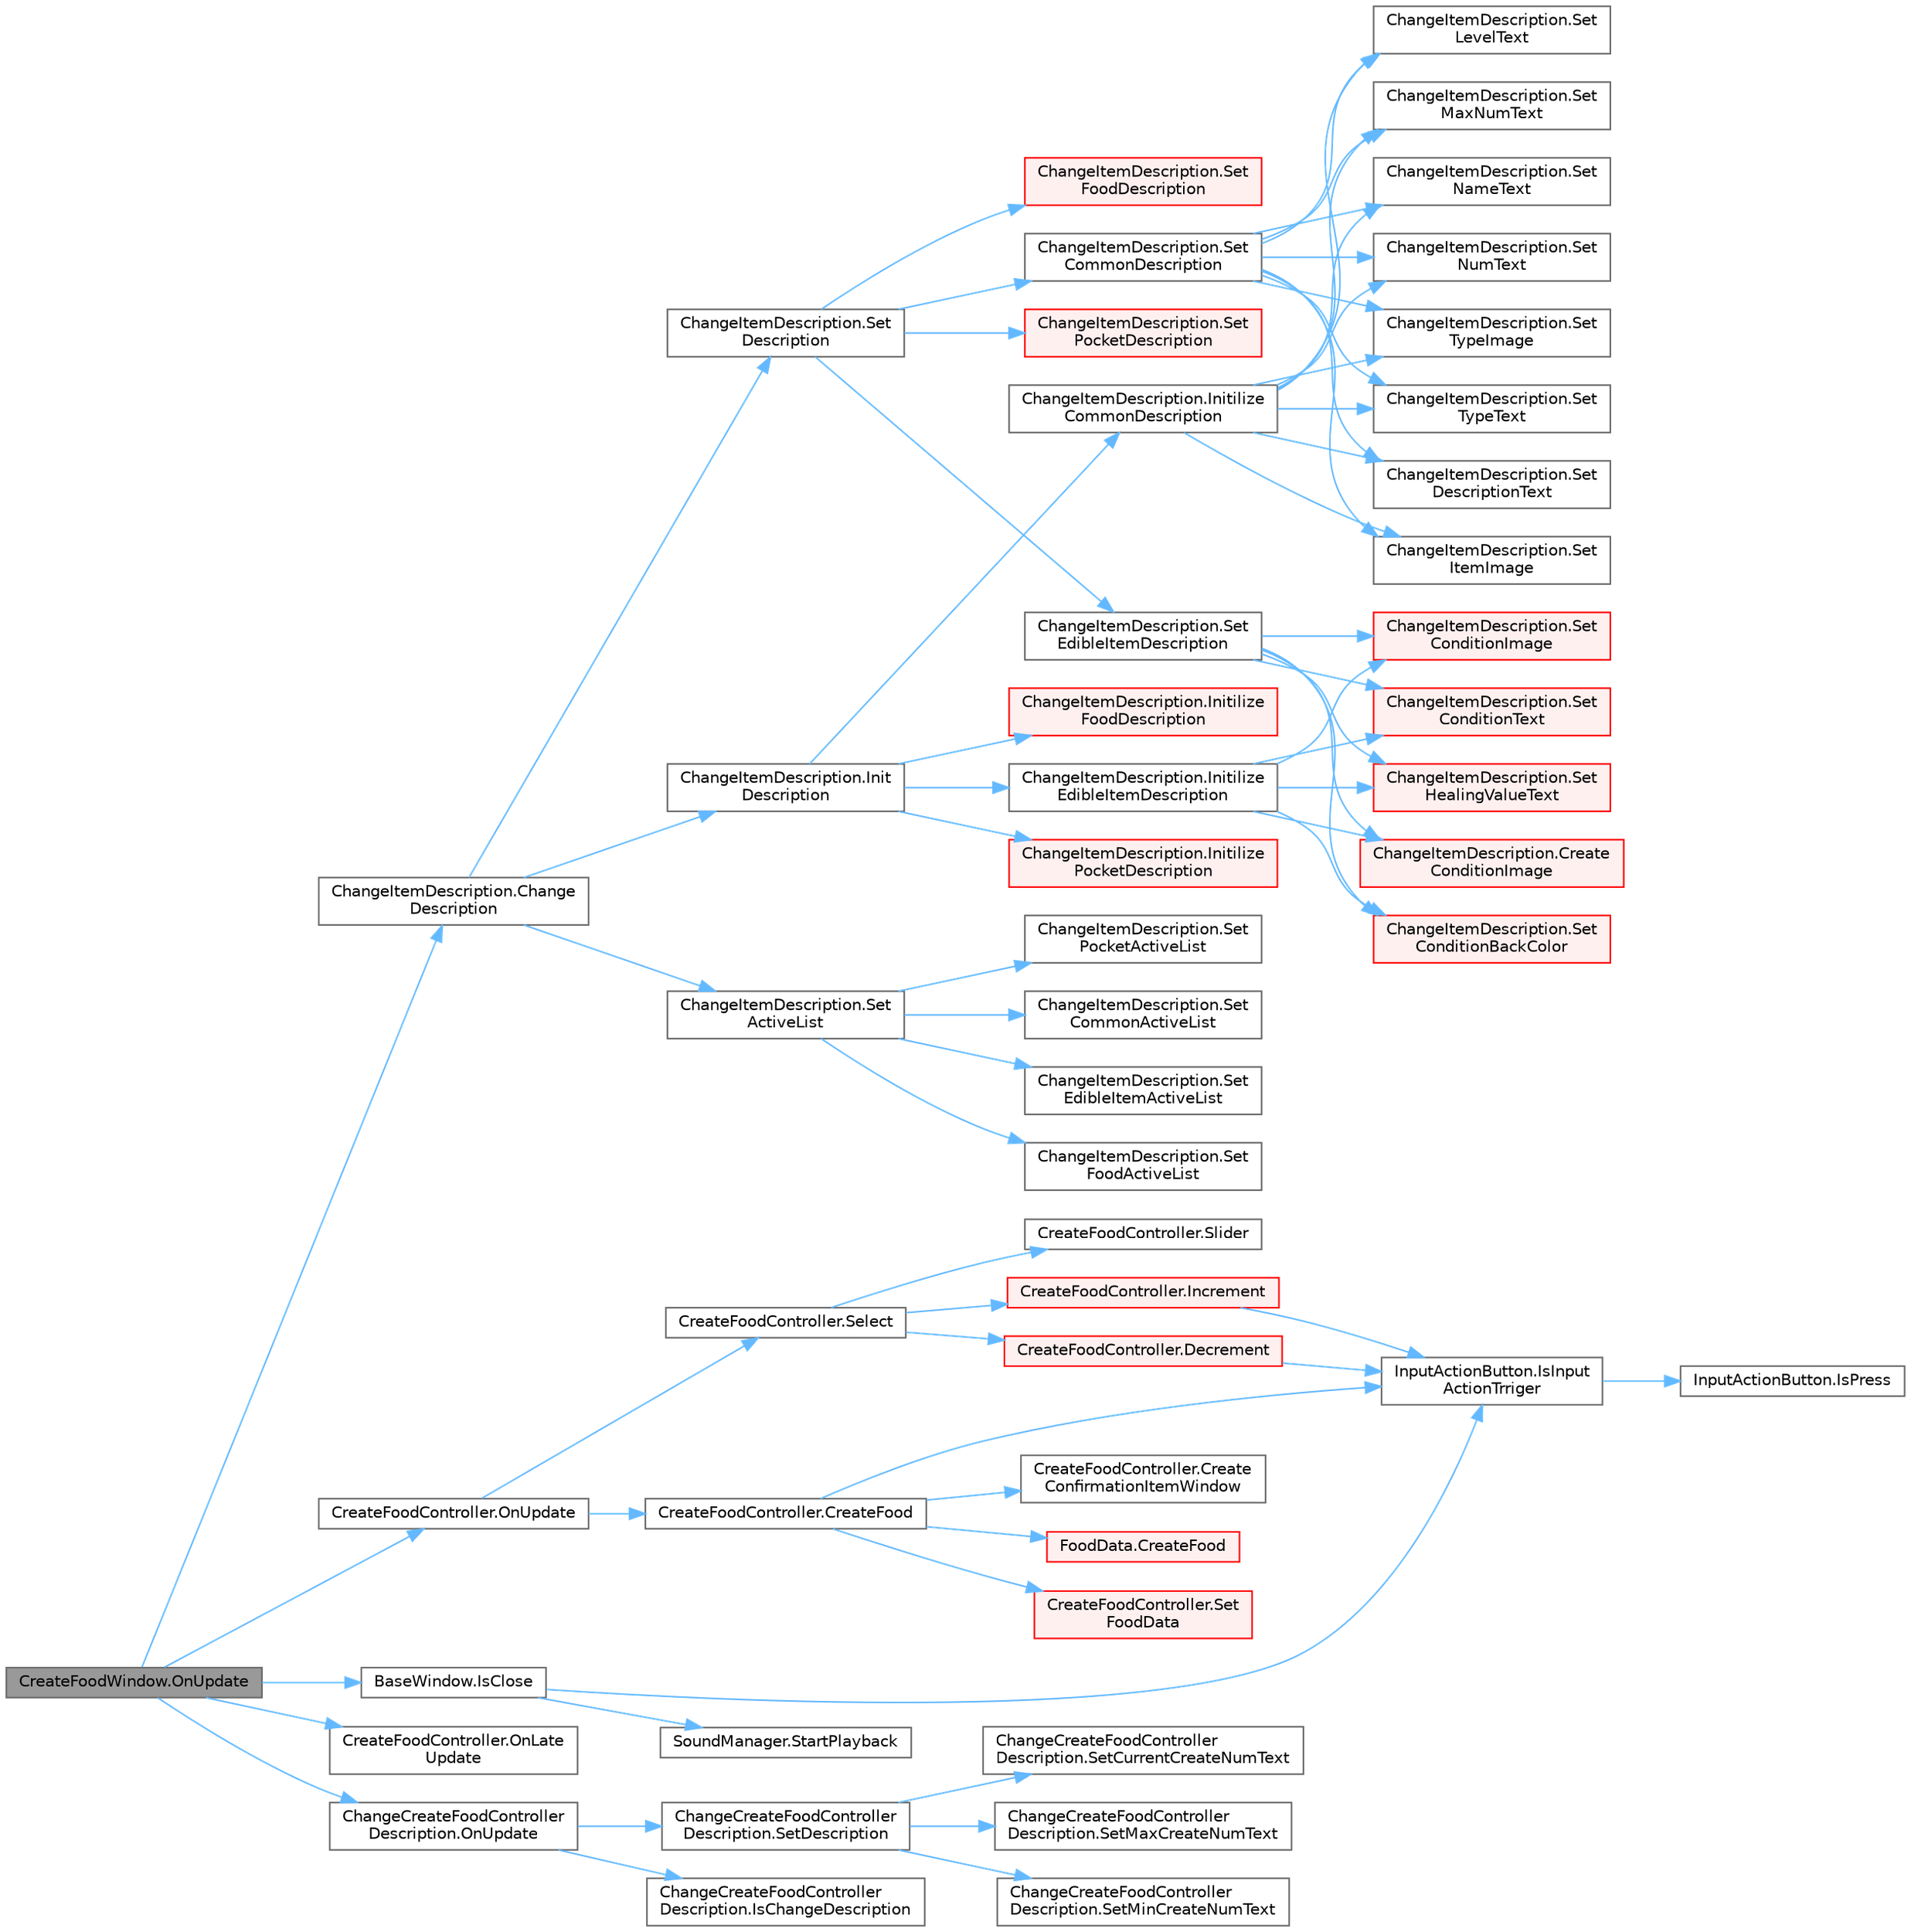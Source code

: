 digraph "CreateFoodWindow.OnUpdate"
{
 // LATEX_PDF_SIZE
  bgcolor="transparent";
  edge [fontname=Helvetica,fontsize=10,labelfontname=Helvetica,labelfontsize=10];
  node [fontname=Helvetica,fontsize=10,shape=box,height=0.2,width=0.4];
  rankdir="LR";
  Node1 [id="Node000001",label="CreateFoodWindow.OnUpdate",height=0.2,width=0.4,color="gray40", fillcolor="grey60", style="filled", fontcolor="black",tooltip=" "];
  Node1 -> Node2 [id="edge1_Node000001_Node000002",color="steelblue1",style="solid",tooltip=" "];
  Node2 [id="Node000002",label="ChangeItemDescription.Change\lDescription",height=0.2,width=0.4,color="grey40", fillcolor="white", style="filled",URL="$class_change_item_description.html#a2b30636ef288a5a11353836e028378ed",tooltip="引数アイテムIDを基に説明文を更新"];
  Node2 -> Node3 [id="edge2_Node000002_Node000003",color="steelblue1",style="solid",tooltip=" "];
  Node3 [id="Node000003",label="ChangeItemDescription.Init\lDescription",height=0.2,width=0.4,color="grey40", fillcolor="white", style="filled",URL="$class_change_item_description.html#a8fea78d4ad9d25fed84d8b30b905ad88",tooltip=" "];
  Node3 -> Node4 [id="edge3_Node000003_Node000004",color="steelblue1",style="solid",tooltip=" "];
  Node4 [id="Node000004",label="ChangeItemDescription.Initilize\lCommonDescription",height=0.2,width=0.4,color="grey40", fillcolor="white", style="filled",URL="$class_change_item_description.html#a6fbc822ee04496cb0f9e33f679700219",tooltip=" "];
  Node4 -> Node5 [id="edge4_Node000004_Node000005",color="steelblue1",style="solid",tooltip=" "];
  Node5 [id="Node000005",label="ChangeItemDescription.Set\lDescriptionText",height=0.2,width=0.4,color="grey40", fillcolor="white", style="filled",URL="$class_change_item_description.html#aa68250acd7412379b161daf1371e59bb",tooltip=" "];
  Node4 -> Node6 [id="edge5_Node000004_Node000006",color="steelblue1",style="solid",tooltip=" "];
  Node6 [id="Node000006",label="ChangeItemDescription.Set\lItemImage",height=0.2,width=0.4,color="grey40", fillcolor="white", style="filled",URL="$class_change_item_description.html#a00c3953b68d297374b62522153415852",tooltip=" "];
  Node4 -> Node7 [id="edge6_Node000004_Node000007",color="steelblue1",style="solid",tooltip=" "];
  Node7 [id="Node000007",label="ChangeItemDescription.Set\lLevelText",height=0.2,width=0.4,color="grey40", fillcolor="white", style="filled",URL="$class_change_item_description.html#afa42dbbfa0ad2871d638381f6dd3d648",tooltip=" "];
  Node4 -> Node8 [id="edge7_Node000004_Node000008",color="steelblue1",style="solid",tooltip=" "];
  Node8 [id="Node000008",label="ChangeItemDescription.Set\lMaxNumText",height=0.2,width=0.4,color="grey40", fillcolor="white", style="filled",URL="$class_change_item_description.html#ab7cb18d435a57bafdeb62f8d8b7ec6c0",tooltip=" "];
  Node4 -> Node9 [id="edge8_Node000004_Node000009",color="steelblue1",style="solid",tooltip=" "];
  Node9 [id="Node000009",label="ChangeItemDescription.Set\lNameText",height=0.2,width=0.4,color="grey40", fillcolor="white", style="filled",URL="$class_change_item_description.html#aacb921d825b0f51c0895aecd07a68e7c",tooltip=" "];
  Node4 -> Node10 [id="edge9_Node000004_Node000010",color="steelblue1",style="solid",tooltip=" "];
  Node10 [id="Node000010",label="ChangeItemDescription.Set\lNumText",height=0.2,width=0.4,color="grey40", fillcolor="white", style="filled",URL="$class_change_item_description.html#af1003cf2e17b7a980d81ca42cbb1b7bf",tooltip=" "];
  Node4 -> Node11 [id="edge10_Node000004_Node000011",color="steelblue1",style="solid",tooltip=" "];
  Node11 [id="Node000011",label="ChangeItemDescription.Set\lTypeImage",height=0.2,width=0.4,color="grey40", fillcolor="white", style="filled",URL="$class_change_item_description.html#a8c37b1ca4fad6670c3b9c105ac77e706",tooltip=" "];
  Node4 -> Node12 [id="edge11_Node000004_Node000012",color="steelblue1",style="solid",tooltip=" "];
  Node12 [id="Node000012",label="ChangeItemDescription.Set\lTypeText",height=0.2,width=0.4,color="grey40", fillcolor="white", style="filled",URL="$class_change_item_description.html#a7611e7ccedb5b7ae0e7ba93c0721f296",tooltip=" "];
  Node3 -> Node13 [id="edge12_Node000003_Node000013",color="steelblue1",style="solid",tooltip=" "];
  Node13 [id="Node000013",label="ChangeItemDescription.Initilize\lEdibleItemDescription",height=0.2,width=0.4,color="grey40", fillcolor="white", style="filled",URL="$class_change_item_description.html#a07dec4b42bd999b2826fce9c54844457",tooltip=" "];
  Node13 -> Node14 [id="edge13_Node000013_Node000014",color="steelblue1",style="solid",tooltip=" "];
  Node14 [id="Node000014",label="ChangeItemDescription.Create\lConditionImage",height=0.2,width=0.4,color="red", fillcolor="#FFF0F0", style="filled",URL="$class_change_item_description.html#ad8d14cbf87ba541fe74a7bb65c84cb50",tooltip=" "];
  Node13 -> Node19 [id="edge14_Node000013_Node000019",color="steelblue1",style="solid",tooltip=" "];
  Node19 [id="Node000019",label="ChangeItemDescription.Set\lConditionBackColor",height=0.2,width=0.4,color="red", fillcolor="#FFF0F0", style="filled",URL="$class_change_item_description.html#acce96f182eade4927e703efeca264165",tooltip=" "];
  Node13 -> Node21 [id="edge15_Node000013_Node000021",color="steelblue1",style="solid",tooltip=" "];
  Node21 [id="Node000021",label="ChangeItemDescription.Set\lConditionImage",height=0.2,width=0.4,color="red", fillcolor="#FFF0F0", style="filled",URL="$class_change_item_description.html#aa185820af5921746ce678ddf4e957cf3",tooltip=" "];
  Node13 -> Node22 [id="edge16_Node000013_Node000022",color="steelblue1",style="solid",tooltip=" "];
  Node22 [id="Node000022",label="ChangeItemDescription.Set\lConditionText",height=0.2,width=0.4,color="red", fillcolor="#FFF0F0", style="filled",URL="$class_change_item_description.html#a9428b047a02113ad7d84e82e7c53347e",tooltip=" "];
  Node13 -> Node23 [id="edge17_Node000013_Node000023",color="steelblue1",style="solid",tooltip=" "];
  Node23 [id="Node000023",label="ChangeItemDescription.Set\lHealingValueText",height=0.2,width=0.4,color="red", fillcolor="#FFF0F0", style="filled",URL="$class_change_item_description.html#aa1b05f79f4eb415b9ca36d3af768fec4",tooltip=" "];
  Node3 -> Node24 [id="edge18_Node000003_Node000024",color="steelblue1",style="solid",tooltip=" "];
  Node24 [id="Node000024",label="ChangeItemDescription.Initilize\lFoodDescription",height=0.2,width=0.4,color="red", fillcolor="#FFF0F0", style="filled",URL="$class_change_item_description.html#a15ac04f0021888d0063fb47e84983171",tooltip=" "];
  Node3 -> Node29 [id="edge19_Node000003_Node000029",color="steelblue1",style="solid",tooltip=" "];
  Node29 [id="Node000029",label="ChangeItemDescription.Initilize\lPocketDescription",height=0.2,width=0.4,color="red", fillcolor="#FFF0F0", style="filled",URL="$class_change_item_description.html#ad1ff3c0d86d05d0b7c3097226c5de2c7",tooltip=" "];
  Node2 -> Node33 [id="edge20_Node000002_Node000033",color="steelblue1",style="solid",tooltip=" "];
  Node33 [id="Node000033",label="ChangeItemDescription.Set\lActiveList",height=0.2,width=0.4,color="grey40", fillcolor="white", style="filled",URL="$class_change_item_description.html#a25731aff5117c8141b0f5daf41dd9988",tooltip=" "];
  Node33 -> Node34 [id="edge21_Node000033_Node000034",color="steelblue1",style="solid",tooltip=" "];
  Node34 [id="Node000034",label="ChangeItemDescription.Set\lCommonActiveList",height=0.2,width=0.4,color="grey40", fillcolor="white", style="filled",URL="$class_change_item_description.html#a72687f682749686dc8920879ef447400",tooltip=" "];
  Node33 -> Node35 [id="edge22_Node000033_Node000035",color="steelblue1",style="solid",tooltip=" "];
  Node35 [id="Node000035",label="ChangeItemDescription.Set\lEdibleItemActiveList",height=0.2,width=0.4,color="grey40", fillcolor="white", style="filled",URL="$class_change_item_description.html#a8026ad0e169a91d6f7d9355206e4d979",tooltip=" "];
  Node33 -> Node36 [id="edge23_Node000033_Node000036",color="steelblue1",style="solid",tooltip=" "];
  Node36 [id="Node000036",label="ChangeItemDescription.Set\lFoodActiveList",height=0.2,width=0.4,color="grey40", fillcolor="white", style="filled",URL="$class_change_item_description.html#afe7a430b615c7e9b54bbfbcabbdd30ed",tooltip=" "];
  Node33 -> Node37 [id="edge24_Node000033_Node000037",color="steelblue1",style="solid",tooltip=" "];
  Node37 [id="Node000037",label="ChangeItemDescription.Set\lPocketActiveList",height=0.2,width=0.4,color="grey40", fillcolor="white", style="filled",URL="$class_change_item_description.html#acc8f56f5d87fc22b03e28bce933f35b0",tooltip=" "];
  Node2 -> Node38 [id="edge25_Node000002_Node000038",color="steelblue1",style="solid",tooltip=" "];
  Node38 [id="Node000038",label="ChangeItemDescription.Set\lDescription",height=0.2,width=0.4,color="grey40", fillcolor="white", style="filled",URL="$class_change_item_description.html#a80f1cb0c60ae117de04d58a221747612",tooltip=" "];
  Node38 -> Node39 [id="edge26_Node000038_Node000039",color="steelblue1",style="solid",tooltip=" "];
  Node39 [id="Node000039",label="ChangeItemDescription.Set\lCommonDescription",height=0.2,width=0.4,color="grey40", fillcolor="white", style="filled",URL="$class_change_item_description.html#afb6b314bec931014d33d8328e3e9de5a",tooltip=" "];
  Node39 -> Node5 [id="edge27_Node000039_Node000005",color="steelblue1",style="solid",tooltip=" "];
  Node39 -> Node6 [id="edge28_Node000039_Node000006",color="steelblue1",style="solid",tooltip=" "];
  Node39 -> Node7 [id="edge29_Node000039_Node000007",color="steelblue1",style="solid",tooltip=" "];
  Node39 -> Node8 [id="edge30_Node000039_Node000008",color="steelblue1",style="solid",tooltip=" "];
  Node39 -> Node9 [id="edge31_Node000039_Node000009",color="steelblue1",style="solid",tooltip=" "];
  Node39 -> Node10 [id="edge32_Node000039_Node000010",color="steelblue1",style="solid",tooltip=" "];
  Node39 -> Node11 [id="edge33_Node000039_Node000011",color="steelblue1",style="solid",tooltip=" "];
  Node39 -> Node12 [id="edge34_Node000039_Node000012",color="steelblue1",style="solid",tooltip=" "];
  Node38 -> Node40 [id="edge35_Node000038_Node000040",color="steelblue1",style="solid",tooltip=" "];
  Node40 [id="Node000040",label="ChangeItemDescription.Set\lEdibleItemDescription",height=0.2,width=0.4,color="grey40", fillcolor="white", style="filled",URL="$class_change_item_description.html#a654d45d2ffd4802effaa4547eec6106f",tooltip=" "];
  Node40 -> Node14 [id="edge36_Node000040_Node000014",color="steelblue1",style="solid",tooltip=" "];
  Node40 -> Node19 [id="edge37_Node000040_Node000019",color="steelblue1",style="solid",tooltip=" "];
  Node40 -> Node21 [id="edge38_Node000040_Node000021",color="steelblue1",style="solid",tooltip=" "];
  Node40 -> Node22 [id="edge39_Node000040_Node000022",color="steelblue1",style="solid",tooltip=" "];
  Node40 -> Node23 [id="edge40_Node000040_Node000023",color="steelblue1",style="solid",tooltip=" "];
  Node38 -> Node41 [id="edge41_Node000038_Node000041",color="steelblue1",style="solid",tooltip=" "];
  Node41 [id="Node000041",label="ChangeItemDescription.Set\lFoodDescription",height=0.2,width=0.4,color="red", fillcolor="#FFF0F0", style="filled",URL="$class_change_item_description.html#a45c3782e49d4e0c40a6e78e15f8c3916",tooltip=" "];
  Node38 -> Node47 [id="edge42_Node000038_Node000047",color="steelblue1",style="solid",tooltip=" "];
  Node47 [id="Node000047",label="ChangeItemDescription.Set\lPocketDescription",height=0.2,width=0.4,color="red", fillcolor="#FFF0F0", style="filled",URL="$class_change_item_description.html#a64590f0e36c83ce7f1374100a02c8edd",tooltip=" "];
  Node1 -> Node48 [id="edge43_Node000001_Node000048",color="steelblue1",style="solid",tooltip=" "];
  Node48 [id="Node000048",label="BaseWindow.IsClose",height=0.2,width=0.4,color="grey40", fillcolor="white", style="filled",URL="$class_base_window.html#a963afa35622584163fdbe1b4a20790d4",tooltip=" "];
  Node48 -> Node49 [id="edge44_Node000048_Node000049",color="steelblue1",style="solid",tooltip=" "];
  Node49 [id="Node000049",label="InputActionButton.IsInput\lActionTrriger",height=0.2,width=0.4,color="grey40", fillcolor="white", style="filled",URL="$class_input_action_button.html#a847c561b8a3deeea260be80e698bd342",tooltip="ボタンを選択したかどうか"];
  Node49 -> Node50 [id="edge45_Node000049_Node000050",color="steelblue1",style="solid",tooltip=" "];
  Node50 [id="Node000050",label="InputActionButton.IsPress",height=0.2,width=0.4,color="grey40", fillcolor="white", style="filled",URL="$class_input_action_button.html#ab1c29386a568174cbcb4eaf2d498bb9c",tooltip=" "];
  Node48 -> Node51 [id="edge46_Node000048_Node000051",color="steelblue1",style="solid",tooltip=" "];
  Node51 [id="Node000051",label="SoundManager.StartPlayback",height=0.2,width=0.4,color="grey40", fillcolor="white", style="filled",URL="$class_sound_manager.html#a10bc60ca27342f6574923712ef9028c5",tooltip="2Dでのサウンド再生"];
  Node1 -> Node52 [id="edge47_Node000001_Node000052",color="steelblue1",style="solid",tooltip=" "];
  Node52 [id="Node000052",label="CreateFoodController.OnLate\lUpdate",height=0.2,width=0.4,color="grey40", fillcolor="white", style="filled",URL="$class_create_food_controller.html#a7e05fe42be1624b87fafa309c379ab38",tooltip="後実行処理"];
  Node1 -> Node53 [id="edge48_Node000001_Node000053",color="steelblue1",style="solid",tooltip=" "];
  Node53 [id="Node000053",label="ChangeCreateFoodController\lDescription.OnUpdate",height=0.2,width=0.4,color="grey40", fillcolor="white", style="filled",URL="$class_change_create_food_controller_description.html#a477668fbdd4bc26a71a08f7d247ece17",tooltip=" "];
  Node53 -> Node54 [id="edge49_Node000053_Node000054",color="steelblue1",style="solid",tooltip=" "];
  Node54 [id="Node000054",label="ChangeCreateFoodController\lDescription.IsChangeDescription",height=0.2,width=0.4,color="grey40", fillcolor="white", style="filled",URL="$class_change_create_food_controller_description.html#ab747a67349a19063babfafb3e6349f7c",tooltip=" "];
  Node53 -> Node55 [id="edge50_Node000053_Node000055",color="steelblue1",style="solid",tooltip=" "];
  Node55 [id="Node000055",label="ChangeCreateFoodController\lDescription.SetDescription",height=0.2,width=0.4,color="grey40", fillcolor="white", style="filled",URL="$class_change_create_food_controller_description.html#a13e13b757540ce0f1f4427c095b4250a",tooltip=" "];
  Node55 -> Node56 [id="edge51_Node000055_Node000056",color="steelblue1",style="solid",tooltip=" "];
  Node56 [id="Node000056",label="ChangeCreateFoodController\lDescription.SetCurrentCreateNumText",height=0.2,width=0.4,color="grey40", fillcolor="white", style="filled",URL="$class_change_create_food_controller_description.html#ab24aa17523fd131f319a821e2a5d3e43",tooltip=" "];
  Node55 -> Node57 [id="edge52_Node000055_Node000057",color="steelblue1",style="solid",tooltip=" "];
  Node57 [id="Node000057",label="ChangeCreateFoodController\lDescription.SetMaxCreateNumText",height=0.2,width=0.4,color="grey40", fillcolor="white", style="filled",URL="$class_change_create_food_controller_description.html#ad17268f2e85580ac7616edc0828e2550",tooltip=" "];
  Node55 -> Node58 [id="edge53_Node000055_Node000058",color="steelblue1",style="solid",tooltip=" "];
  Node58 [id="Node000058",label="ChangeCreateFoodController\lDescription.SetMinCreateNumText",height=0.2,width=0.4,color="grey40", fillcolor="white", style="filled",URL="$class_change_create_food_controller_description.html#acaeb70c691d5759fca8275738f22c886",tooltip=" "];
  Node1 -> Node59 [id="edge54_Node000001_Node000059",color="steelblue1",style="solid",tooltip=" "];
  Node59 [id="Node000059",label="CreateFoodController.OnUpdate",height=0.2,width=0.4,color="grey40", fillcolor="white", style="filled",URL="$class_create_food_controller.html#ad4d60dc7157247326f383c8ceb25f76e",tooltip="実行処理"];
  Node59 -> Node60 [id="edge55_Node000059_Node000060",color="steelblue1",style="solid",tooltip=" "];
  Node60 [id="Node000060",label="CreateFoodController.CreateFood",height=0.2,width=0.4,color="grey40", fillcolor="white", style="filled",URL="$class_create_food_controller.html#a8a5c9a8cd6c5a2b4d3f032daf443e366",tooltip=" "];
  Node60 -> Node61 [id="edge56_Node000060_Node000061",color="steelblue1",style="solid",tooltip=" "];
  Node61 [id="Node000061",label="CreateFoodController.Create\lConfirmationItemWindow",height=0.2,width=0.4,color="grey40", fillcolor="white", style="filled",URL="$class_create_food_controller.html#a33e3c187849ede6675e809fa9a909da3",tooltip=" "];
  Node60 -> Node62 [id="edge57_Node000060_Node000062",color="steelblue1",style="solid",tooltip=" "];
  Node62 [id="Node000062",label="FoodData.CreateFood",height=0.2,width=0.4,color="red", fillcolor="#FFF0F0", style="filled",URL="$class_food_data.html#a2a2d34ca8545277e0dc471ffde0c3526",tooltip="引数料理を作成後、ポケットに追加する"];
  Node60 -> Node49 [id="edge58_Node000060_Node000049",color="steelblue1",style="solid",tooltip=" "];
  Node60 -> Node65 [id="edge59_Node000060_Node000065",color="steelblue1",style="solid",tooltip=" "];
  Node65 [id="Node000065",label="CreateFoodController.Set\lFoodData",height=0.2,width=0.4,color="red", fillcolor="#FFF0F0", style="filled",URL="$class_create_food_controller.html#a4cb1940681ce30b96c04c4b2c3a56b77",tooltip=" "];
  Node59 -> Node67 [id="edge60_Node000059_Node000067",color="steelblue1",style="solid",tooltip=" "];
  Node67 [id="Node000067",label="CreateFoodController.Select",height=0.2,width=0.4,color="grey40", fillcolor="white", style="filled",URL="$class_create_food_controller.html#a4057a9ed1efbbf3b6138d06bd3bee120",tooltip=" "];
  Node67 -> Node68 [id="edge61_Node000067_Node000068",color="steelblue1",style="solid",tooltip=" "];
  Node68 [id="Node000068",label="CreateFoodController.Decrement",height=0.2,width=0.4,color="red", fillcolor="#FFF0F0", style="filled",URL="$class_create_food_controller.html#a30c8376f6da3f6d720a7c836185c9ab3",tooltip=" "];
  Node68 -> Node49 [id="edge62_Node000068_Node000049",color="steelblue1",style="solid",tooltip=" "];
  Node67 -> Node70 [id="edge63_Node000067_Node000070",color="steelblue1",style="solid",tooltip=" "];
  Node70 [id="Node000070",label="CreateFoodController.Increment",height=0.2,width=0.4,color="red", fillcolor="#FFF0F0", style="filled",URL="$class_create_food_controller.html#a83cb7671ab188d9b9fbc1017537a9f58",tooltip=" "];
  Node70 -> Node49 [id="edge64_Node000070_Node000049",color="steelblue1",style="solid",tooltip=" "];
  Node67 -> Node72 [id="edge65_Node000067_Node000072",color="steelblue1",style="solid",tooltip=" "];
  Node72 [id="Node000072",label="CreateFoodController.Slider",height=0.2,width=0.4,color="grey40", fillcolor="white", style="filled",URL="$class_create_food_controller.html#a9a2337209ddb7d55010e5c983ab9f9d2",tooltip=" "];
}
